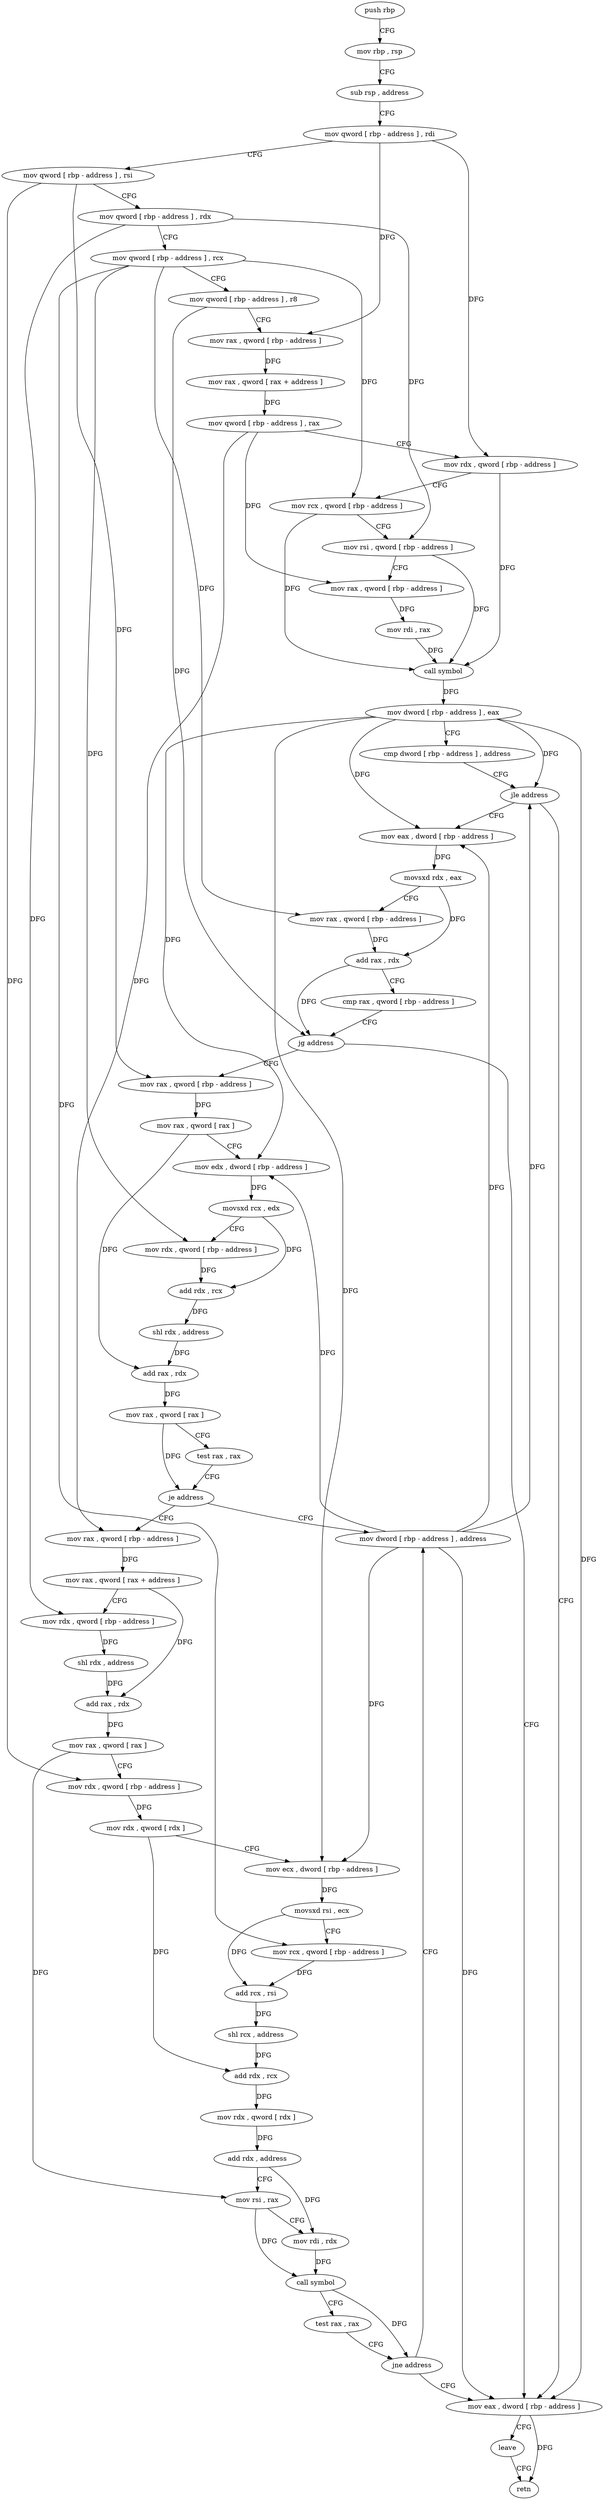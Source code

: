 digraph "func" {
"4435600" [label = "push rbp" ]
"4435601" [label = "mov rbp , rsp" ]
"4435604" [label = "sub rsp , address" ]
"4435608" [label = "mov qword [ rbp - address ] , rdi" ]
"4435612" [label = "mov qword [ rbp - address ] , rsi" ]
"4435616" [label = "mov qword [ rbp - address ] , rdx" ]
"4435620" [label = "mov qword [ rbp - address ] , rcx" ]
"4435624" [label = "mov qword [ rbp - address ] , r8" ]
"4435628" [label = "mov rax , qword [ rbp - address ]" ]
"4435632" [label = "mov rax , qword [ rax + address ]" ]
"4435639" [label = "mov qword [ rbp - address ] , rax" ]
"4435643" [label = "mov rdx , qword [ rbp - address ]" ]
"4435647" [label = "mov rcx , qword [ rbp - address ]" ]
"4435651" [label = "mov rsi , qword [ rbp - address ]" ]
"4435655" [label = "mov rax , qword [ rbp - address ]" ]
"4435659" [label = "mov rdi , rax" ]
"4435662" [label = "call symbol" ]
"4435667" [label = "mov dword [ rbp - address ] , eax" ]
"4435670" [label = "cmp dword [ rbp - address ] , address" ]
"4435674" [label = "jle address" ]
"4435813" [label = "mov eax , dword [ rbp - address ]" ]
"4435680" [label = "mov eax , dword [ rbp - address ]" ]
"4435816" [label = "leave" ]
"4435817" [label = "retn" ]
"4435683" [label = "movsxd rdx , eax" ]
"4435686" [label = "mov rax , qword [ rbp - address ]" ]
"4435690" [label = "add rax , rdx" ]
"4435693" [label = "cmp rax , qword [ rbp - address ]" ]
"4435697" [label = "jg address" ]
"4435699" [label = "mov rax , qword [ rbp - address ]" ]
"4435703" [label = "mov rax , qword [ rax ]" ]
"4435706" [label = "mov edx , dword [ rbp - address ]" ]
"4435709" [label = "movsxd rcx , edx" ]
"4435712" [label = "mov rdx , qword [ rbp - address ]" ]
"4435716" [label = "add rdx , rcx" ]
"4435719" [label = "shl rdx , address" ]
"4435723" [label = "add rax , rdx" ]
"4435726" [label = "mov rax , qword [ rax ]" ]
"4435729" [label = "test rax , rax" ]
"4435732" [label = "je address" ]
"4435806" [label = "mov dword [ rbp - address ] , address" ]
"4435734" [label = "mov rax , qword [ rbp - address ]" ]
"4435738" [label = "mov rax , qword [ rax + address ]" ]
"4435742" [label = "mov rdx , qword [ rbp - address ]" ]
"4435746" [label = "shl rdx , address" ]
"4435750" [label = "add rax , rdx" ]
"4435753" [label = "mov rax , qword [ rax ]" ]
"4435756" [label = "mov rdx , qword [ rbp - address ]" ]
"4435760" [label = "mov rdx , qword [ rdx ]" ]
"4435763" [label = "mov ecx , dword [ rbp - address ]" ]
"4435766" [label = "movsxd rsi , ecx" ]
"4435769" [label = "mov rcx , qword [ rbp - address ]" ]
"4435773" [label = "add rcx , rsi" ]
"4435776" [label = "shl rcx , address" ]
"4435780" [label = "add rdx , rcx" ]
"4435783" [label = "mov rdx , qword [ rdx ]" ]
"4435786" [label = "add rdx , address" ]
"4435790" [label = "mov rsi , rax" ]
"4435793" [label = "mov rdi , rdx" ]
"4435796" [label = "call symbol" ]
"4435801" [label = "test rax , rax" ]
"4435804" [label = "jne address" ]
"4435600" -> "4435601" [ label = "CFG" ]
"4435601" -> "4435604" [ label = "CFG" ]
"4435604" -> "4435608" [ label = "CFG" ]
"4435608" -> "4435612" [ label = "CFG" ]
"4435608" -> "4435628" [ label = "DFG" ]
"4435608" -> "4435643" [ label = "DFG" ]
"4435612" -> "4435616" [ label = "CFG" ]
"4435612" -> "4435699" [ label = "DFG" ]
"4435612" -> "4435756" [ label = "DFG" ]
"4435616" -> "4435620" [ label = "CFG" ]
"4435616" -> "4435651" [ label = "DFG" ]
"4435616" -> "4435742" [ label = "DFG" ]
"4435620" -> "4435624" [ label = "CFG" ]
"4435620" -> "4435647" [ label = "DFG" ]
"4435620" -> "4435686" [ label = "DFG" ]
"4435620" -> "4435712" [ label = "DFG" ]
"4435620" -> "4435769" [ label = "DFG" ]
"4435624" -> "4435628" [ label = "CFG" ]
"4435624" -> "4435697" [ label = "DFG" ]
"4435628" -> "4435632" [ label = "DFG" ]
"4435632" -> "4435639" [ label = "DFG" ]
"4435639" -> "4435643" [ label = "CFG" ]
"4435639" -> "4435655" [ label = "DFG" ]
"4435639" -> "4435734" [ label = "DFG" ]
"4435643" -> "4435647" [ label = "CFG" ]
"4435643" -> "4435662" [ label = "DFG" ]
"4435647" -> "4435651" [ label = "CFG" ]
"4435647" -> "4435662" [ label = "DFG" ]
"4435651" -> "4435655" [ label = "CFG" ]
"4435651" -> "4435662" [ label = "DFG" ]
"4435655" -> "4435659" [ label = "DFG" ]
"4435659" -> "4435662" [ label = "DFG" ]
"4435662" -> "4435667" [ label = "DFG" ]
"4435667" -> "4435670" [ label = "CFG" ]
"4435667" -> "4435674" [ label = "DFG" ]
"4435667" -> "4435813" [ label = "DFG" ]
"4435667" -> "4435680" [ label = "DFG" ]
"4435667" -> "4435706" [ label = "DFG" ]
"4435667" -> "4435763" [ label = "DFG" ]
"4435670" -> "4435674" [ label = "CFG" ]
"4435674" -> "4435813" [ label = "CFG" ]
"4435674" -> "4435680" [ label = "CFG" ]
"4435813" -> "4435816" [ label = "CFG" ]
"4435813" -> "4435817" [ label = "DFG" ]
"4435680" -> "4435683" [ label = "DFG" ]
"4435816" -> "4435817" [ label = "CFG" ]
"4435683" -> "4435686" [ label = "CFG" ]
"4435683" -> "4435690" [ label = "DFG" ]
"4435686" -> "4435690" [ label = "DFG" ]
"4435690" -> "4435693" [ label = "CFG" ]
"4435690" -> "4435697" [ label = "DFG" ]
"4435693" -> "4435697" [ label = "CFG" ]
"4435697" -> "4435813" [ label = "CFG" ]
"4435697" -> "4435699" [ label = "CFG" ]
"4435699" -> "4435703" [ label = "DFG" ]
"4435703" -> "4435706" [ label = "CFG" ]
"4435703" -> "4435723" [ label = "DFG" ]
"4435706" -> "4435709" [ label = "DFG" ]
"4435709" -> "4435712" [ label = "CFG" ]
"4435709" -> "4435716" [ label = "DFG" ]
"4435712" -> "4435716" [ label = "DFG" ]
"4435716" -> "4435719" [ label = "DFG" ]
"4435719" -> "4435723" [ label = "DFG" ]
"4435723" -> "4435726" [ label = "DFG" ]
"4435726" -> "4435729" [ label = "CFG" ]
"4435726" -> "4435732" [ label = "DFG" ]
"4435729" -> "4435732" [ label = "CFG" ]
"4435732" -> "4435806" [ label = "CFG" ]
"4435732" -> "4435734" [ label = "CFG" ]
"4435806" -> "4435813" [ label = "DFG" ]
"4435806" -> "4435674" [ label = "DFG" ]
"4435806" -> "4435680" [ label = "DFG" ]
"4435806" -> "4435706" [ label = "DFG" ]
"4435806" -> "4435763" [ label = "DFG" ]
"4435734" -> "4435738" [ label = "DFG" ]
"4435738" -> "4435742" [ label = "CFG" ]
"4435738" -> "4435750" [ label = "DFG" ]
"4435742" -> "4435746" [ label = "DFG" ]
"4435746" -> "4435750" [ label = "DFG" ]
"4435750" -> "4435753" [ label = "DFG" ]
"4435753" -> "4435756" [ label = "CFG" ]
"4435753" -> "4435790" [ label = "DFG" ]
"4435756" -> "4435760" [ label = "DFG" ]
"4435760" -> "4435763" [ label = "CFG" ]
"4435760" -> "4435780" [ label = "DFG" ]
"4435763" -> "4435766" [ label = "DFG" ]
"4435766" -> "4435769" [ label = "CFG" ]
"4435766" -> "4435773" [ label = "DFG" ]
"4435769" -> "4435773" [ label = "DFG" ]
"4435773" -> "4435776" [ label = "DFG" ]
"4435776" -> "4435780" [ label = "DFG" ]
"4435780" -> "4435783" [ label = "DFG" ]
"4435783" -> "4435786" [ label = "DFG" ]
"4435786" -> "4435790" [ label = "CFG" ]
"4435786" -> "4435793" [ label = "DFG" ]
"4435790" -> "4435793" [ label = "CFG" ]
"4435790" -> "4435796" [ label = "DFG" ]
"4435793" -> "4435796" [ label = "DFG" ]
"4435796" -> "4435801" [ label = "CFG" ]
"4435796" -> "4435804" [ label = "DFG" ]
"4435801" -> "4435804" [ label = "CFG" ]
"4435804" -> "4435813" [ label = "CFG" ]
"4435804" -> "4435806" [ label = "CFG" ]
}

